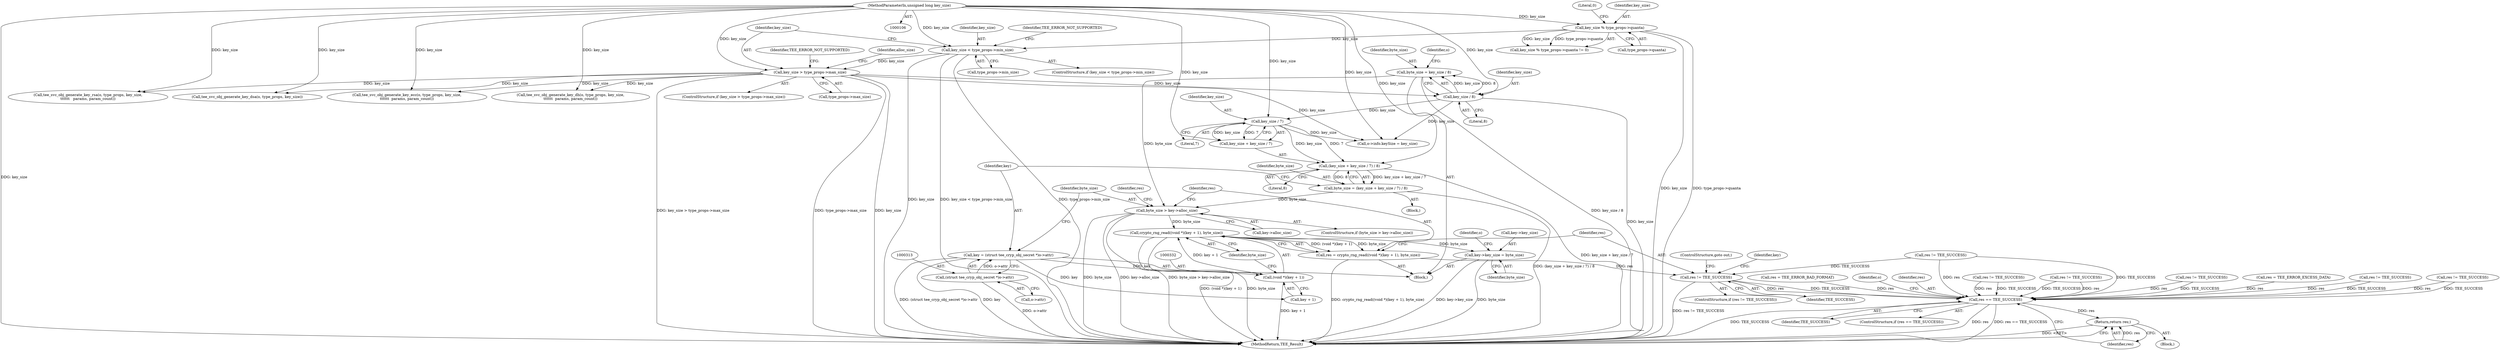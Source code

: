 digraph "0_optee_os_a637243270fc1faae16de059091795c32d86e65e_0@API" {
"1000330" [label="(Call,crypto_rng_read((void *)(key + 1), byte_size))"];
"1000331" [label="(Call,(void *)(key + 1))"];
"1000310" [label="(Call,key = (struct tee_cryp_obj_secret *)o->attr)"];
"1000312" [label="(Call,(struct tee_cryp_obj_secret *)o->attr)"];
"1000318" [label="(Call,byte_size > key->alloc_size)"];
"1000279" [label="(Call,byte_size = key_size / 8)"];
"1000281" [label="(Call,key_size / 8)"];
"1000206" [label="(Call,key_size > type_props->max_size)"];
"1000198" [label="(Call,key_size < type_props->min_size)"];
"1000189" [label="(Call,key_size % type_props->quanta)"];
"1000108" [label="(MethodParameterIn,unsigned long key_size)"];
"1000301" [label="(Call,byte_size = (key_size + key_size / 7) / 8)"];
"1000303" [label="(Call,(key_size + key_size / 7) / 8)"];
"1000306" [label="(Call,key_size / 7)"];
"1000328" [label="(Call,res = crypto_rng_read((void *)(key + 1), byte_size))"];
"1000338" [label="(Call,res != TEE_SUCCESS)"];
"1000426" [label="(Call,res == TEE_SUCCESS)"];
"1000444" [label="(Return,return res;)"];
"1000342" [label="(Call,key->key_size = byte_size)"];
"1000188" [label="(Call,key_size % type_props->quanta != 0)"];
"1000206" [label="(Call,key_size > type_props->max_size)"];
"1000337" [label="(ControlStructure,if (res != TEE_SUCCESS))"];
"1000212" [label="(Identifier,TEE_ERROR_NOT_SUPPORTED)"];
"1000426" [label="(Call,res == TEE_SUCCESS)"];
"1000346" [label="(Identifier,byte_size)"];
"1000280" [label="(Identifier,byte_size)"];
"1000306" [label="(Call,key_size / 7)"];
"1000309" [label="(Literal,8)"];
"1000382" [label="(Call,res != TEE_SUCCESS)"];
"1000208" [label="(Call,type_props->max_size)"];
"1000446" [label="(MethodReturn,TEE_Result)"];
"1000329" [label="(Identifier,res)"];
"1000111" [label="(Block,)"];
"1000190" [label="(Identifier,key_size)"];
"1000319" [label="(Identifier,byte_size)"];
"1000330" [label="(Call,crypto_rng_read((void *)(key + 1), byte_size))"];
"1000308" [label="(Literal,7)"];
"1000301" [label="(Call,byte_size = (key_size + key_size / 7) / 8)"];
"1000258" [label="(Call,res != TEE_SUCCESS)"];
"1000369" [label="(Call,res != TEE_SUCCESS)"];
"1000324" [label="(Call,res = TEE_ERROR_EXCESS_DATA)"];
"1000246" [label="(Call,res != TEE_SUCCESS)"];
"1000413" [label="(Call,res != TEE_SUCCESS)"];
"1000377" [label="(Call,tee_svc_obj_generate_key_dsa(o, type_props, key_size))"];
"1000343" [label="(Call,key->key_size)"];
"1000304" [label="(Call,key_size + key_size / 7)"];
"1000444" [label="(Return,return res;)"];
"1000397" [label="(Call,res != TEE_SUCCESS)"];
"1000108" [label="(MethodParameterIn,unsigned long key_size)"];
"1000430" [label="(Call,o->info.keySize = key_size)"];
"1000325" [label="(Identifier,res)"];
"1000289" [label="(Identifier,o)"];
"1000406" [label="(Call,tee_svc_obj_generate_key_ecc(o, type_props, key_size,\n\t\t\t\t\t\t  params, param_count))"];
"1000318" [label="(Call,byte_size > key->alloc_size)"];
"1000279" [label="(Call,byte_size = key_size / 8)"];
"1000189" [label="(Call,key_size % type_props->quanta)"];
"1000342" [label="(Call,key->key_size = byte_size)"];
"1000282" [label="(Identifier,key_size)"];
"1000207" [label="(Identifier,key_size)"];
"1000445" [label="(Identifier,res)"];
"1000349" [label="(Identifier,o)"];
"1000200" [label="(Call,type_props->min_size)"];
"1000419" [label="(Call,res = TEE_ERROR_BAD_FORMAT)"];
"1000194" [label="(Literal,0)"];
"1000331" [label="(Call,(void *)(key + 1))"];
"1000303" [label="(Call,(key_size + key_size / 7) / 8)"];
"1000311" [label="(Identifier,key)"];
"1000341" [label="(ControlStructure,goto out;)"];
"1000336" [label="(Identifier,byte_size)"];
"1000428" [label="(Identifier,TEE_SUCCESS)"];
"1000205" [label="(ControlStructure,if (key_size > type_props->max_size))"];
"1000310" [label="(Call,key = (struct tee_cryp_obj_secret *)o->attr)"];
"1000283" [label="(Literal,8)"];
"1000199" [label="(Identifier,key_size)"];
"1000320" [label="(Call,key->alloc_size)"];
"1000433" [label="(Identifier,o)"];
"1000338" [label="(Call,res != TEE_SUCCESS)"];
"1000204" [label="(Identifier,TEE_ERROR_NOT_SUPPORTED)"];
"1000314" [label="(Call,o->attr)"];
"1000333" [label="(Call,key + 1)"];
"1000344" [label="(Identifier,key)"];
"1000425" [label="(ControlStructure,if (res == TEE_SUCCESS))"];
"1000427" [label="(Identifier,res)"];
"1000215" [label="(Identifier,alloc_size)"];
"1000340" [label="(Identifier,TEE_SUCCESS)"];
"1000317" [label="(ControlStructure,if (byte_size > key->alloc_size))"];
"1000281" [label="(Call,key_size / 8)"];
"1000390" [label="(Call,tee_svc_obj_generate_key_dh(o, type_props, key_size,\n\t\t\t\t\t\t  params, param_count))"];
"1000302" [label="(Identifier,byte_size)"];
"1000339" [label="(Identifier,res)"];
"1000307" [label="(Identifier,key_size)"];
"1000328" [label="(Call,res = crypto_rng_read((void *)(key + 1), byte_size))"];
"1000198" [label="(Call,key_size < type_props->min_size)"];
"1000362" [label="(Call,tee_svc_obj_generate_key_rsa(o, type_props, key_size,\n\t\t\t\t\t\t   params, param_count))"];
"1000191" [label="(Call,type_props->quanta)"];
"1000312" [label="(Call,(struct tee_cryp_obj_secret *)o->attr)"];
"1000197" [label="(ControlStructure,if (key_size < type_props->min_size))"];
"1000268" [label="(Block,)"];
"1000300" [label="(Block,)"];
"1000330" -> "1000328"  [label="AST: "];
"1000330" -> "1000336"  [label="CFG: "];
"1000331" -> "1000330"  [label="AST: "];
"1000336" -> "1000330"  [label="AST: "];
"1000328" -> "1000330"  [label="CFG: "];
"1000330" -> "1000446"  [label="DDG: (void *)(key + 1)"];
"1000330" -> "1000446"  [label="DDG: byte_size"];
"1000330" -> "1000328"  [label="DDG: (void *)(key + 1)"];
"1000330" -> "1000328"  [label="DDG: byte_size"];
"1000331" -> "1000330"  [label="DDG: key + 1"];
"1000318" -> "1000330"  [label="DDG: byte_size"];
"1000330" -> "1000342"  [label="DDG: byte_size"];
"1000331" -> "1000333"  [label="CFG: "];
"1000332" -> "1000331"  [label="AST: "];
"1000333" -> "1000331"  [label="AST: "];
"1000336" -> "1000331"  [label="CFG: "];
"1000331" -> "1000446"  [label="DDG: key + 1"];
"1000310" -> "1000331"  [label="DDG: key"];
"1000310" -> "1000268"  [label="AST: "];
"1000310" -> "1000312"  [label="CFG: "];
"1000311" -> "1000310"  [label="AST: "];
"1000312" -> "1000310"  [label="AST: "];
"1000319" -> "1000310"  [label="CFG: "];
"1000310" -> "1000446"  [label="DDG: (struct tee_cryp_obj_secret *)o->attr"];
"1000310" -> "1000446"  [label="DDG: key"];
"1000312" -> "1000310"  [label="DDG: o->attr"];
"1000310" -> "1000333"  [label="DDG: key"];
"1000312" -> "1000314"  [label="CFG: "];
"1000313" -> "1000312"  [label="AST: "];
"1000314" -> "1000312"  [label="AST: "];
"1000312" -> "1000446"  [label="DDG: o->attr"];
"1000318" -> "1000317"  [label="AST: "];
"1000318" -> "1000320"  [label="CFG: "];
"1000319" -> "1000318"  [label="AST: "];
"1000320" -> "1000318"  [label="AST: "];
"1000325" -> "1000318"  [label="CFG: "];
"1000329" -> "1000318"  [label="CFG: "];
"1000318" -> "1000446"  [label="DDG: byte_size > key->alloc_size"];
"1000318" -> "1000446"  [label="DDG: byte_size"];
"1000318" -> "1000446"  [label="DDG: key->alloc_size"];
"1000279" -> "1000318"  [label="DDG: byte_size"];
"1000301" -> "1000318"  [label="DDG: byte_size"];
"1000279" -> "1000268"  [label="AST: "];
"1000279" -> "1000281"  [label="CFG: "];
"1000280" -> "1000279"  [label="AST: "];
"1000281" -> "1000279"  [label="AST: "];
"1000289" -> "1000279"  [label="CFG: "];
"1000279" -> "1000446"  [label="DDG: key_size / 8"];
"1000281" -> "1000279"  [label="DDG: key_size"];
"1000281" -> "1000279"  [label="DDG: 8"];
"1000281" -> "1000283"  [label="CFG: "];
"1000282" -> "1000281"  [label="AST: "];
"1000283" -> "1000281"  [label="AST: "];
"1000281" -> "1000446"  [label="DDG: key_size"];
"1000206" -> "1000281"  [label="DDG: key_size"];
"1000108" -> "1000281"  [label="DDG: key_size"];
"1000281" -> "1000306"  [label="DDG: key_size"];
"1000281" -> "1000430"  [label="DDG: key_size"];
"1000206" -> "1000205"  [label="AST: "];
"1000206" -> "1000208"  [label="CFG: "];
"1000207" -> "1000206"  [label="AST: "];
"1000208" -> "1000206"  [label="AST: "];
"1000212" -> "1000206"  [label="CFG: "];
"1000215" -> "1000206"  [label="CFG: "];
"1000206" -> "1000446"  [label="DDG: key_size > type_props->max_size"];
"1000206" -> "1000446"  [label="DDG: type_props->max_size"];
"1000206" -> "1000446"  [label="DDG: key_size"];
"1000198" -> "1000206"  [label="DDG: key_size"];
"1000108" -> "1000206"  [label="DDG: key_size"];
"1000206" -> "1000362"  [label="DDG: key_size"];
"1000206" -> "1000377"  [label="DDG: key_size"];
"1000206" -> "1000390"  [label="DDG: key_size"];
"1000206" -> "1000406"  [label="DDG: key_size"];
"1000206" -> "1000430"  [label="DDG: key_size"];
"1000198" -> "1000197"  [label="AST: "];
"1000198" -> "1000200"  [label="CFG: "];
"1000199" -> "1000198"  [label="AST: "];
"1000200" -> "1000198"  [label="AST: "];
"1000204" -> "1000198"  [label="CFG: "];
"1000207" -> "1000198"  [label="CFG: "];
"1000198" -> "1000446"  [label="DDG: type_props->min_size"];
"1000198" -> "1000446"  [label="DDG: key_size"];
"1000198" -> "1000446"  [label="DDG: key_size < type_props->min_size"];
"1000189" -> "1000198"  [label="DDG: key_size"];
"1000108" -> "1000198"  [label="DDG: key_size"];
"1000189" -> "1000188"  [label="AST: "];
"1000189" -> "1000191"  [label="CFG: "];
"1000190" -> "1000189"  [label="AST: "];
"1000191" -> "1000189"  [label="AST: "];
"1000194" -> "1000189"  [label="CFG: "];
"1000189" -> "1000446"  [label="DDG: key_size"];
"1000189" -> "1000446"  [label="DDG: type_props->quanta"];
"1000189" -> "1000188"  [label="DDG: key_size"];
"1000189" -> "1000188"  [label="DDG: type_props->quanta"];
"1000108" -> "1000189"  [label="DDG: key_size"];
"1000108" -> "1000106"  [label="AST: "];
"1000108" -> "1000446"  [label="DDG: key_size"];
"1000108" -> "1000303"  [label="DDG: key_size"];
"1000108" -> "1000304"  [label="DDG: key_size"];
"1000108" -> "1000306"  [label="DDG: key_size"];
"1000108" -> "1000362"  [label="DDG: key_size"];
"1000108" -> "1000377"  [label="DDG: key_size"];
"1000108" -> "1000390"  [label="DDG: key_size"];
"1000108" -> "1000406"  [label="DDG: key_size"];
"1000108" -> "1000430"  [label="DDG: key_size"];
"1000301" -> "1000300"  [label="AST: "];
"1000301" -> "1000303"  [label="CFG: "];
"1000302" -> "1000301"  [label="AST: "];
"1000303" -> "1000301"  [label="AST: "];
"1000311" -> "1000301"  [label="CFG: "];
"1000301" -> "1000446"  [label="DDG: (key_size + key_size / 7) / 8"];
"1000303" -> "1000301"  [label="DDG: key_size + key_size / 7"];
"1000303" -> "1000301"  [label="DDG: 8"];
"1000303" -> "1000309"  [label="CFG: "];
"1000304" -> "1000303"  [label="AST: "];
"1000309" -> "1000303"  [label="AST: "];
"1000303" -> "1000446"  [label="DDG: key_size + key_size / 7"];
"1000306" -> "1000303"  [label="DDG: key_size"];
"1000306" -> "1000303"  [label="DDG: 7"];
"1000306" -> "1000304"  [label="AST: "];
"1000306" -> "1000308"  [label="CFG: "];
"1000307" -> "1000306"  [label="AST: "];
"1000308" -> "1000306"  [label="AST: "];
"1000304" -> "1000306"  [label="CFG: "];
"1000306" -> "1000304"  [label="DDG: key_size"];
"1000306" -> "1000304"  [label="DDG: 7"];
"1000306" -> "1000430"  [label="DDG: key_size"];
"1000328" -> "1000268"  [label="AST: "];
"1000329" -> "1000328"  [label="AST: "];
"1000339" -> "1000328"  [label="CFG: "];
"1000328" -> "1000446"  [label="DDG: crypto_rng_read((void *)(key + 1), byte_size)"];
"1000328" -> "1000338"  [label="DDG: res"];
"1000338" -> "1000337"  [label="AST: "];
"1000338" -> "1000340"  [label="CFG: "];
"1000339" -> "1000338"  [label="AST: "];
"1000340" -> "1000338"  [label="AST: "];
"1000341" -> "1000338"  [label="CFG: "];
"1000344" -> "1000338"  [label="CFG: "];
"1000338" -> "1000446"  [label="DDG: res != TEE_SUCCESS"];
"1000258" -> "1000338"  [label="DDG: TEE_SUCCESS"];
"1000338" -> "1000426"  [label="DDG: res"];
"1000338" -> "1000426"  [label="DDG: TEE_SUCCESS"];
"1000426" -> "1000425"  [label="AST: "];
"1000426" -> "1000428"  [label="CFG: "];
"1000427" -> "1000426"  [label="AST: "];
"1000428" -> "1000426"  [label="AST: "];
"1000433" -> "1000426"  [label="CFG: "];
"1000445" -> "1000426"  [label="CFG: "];
"1000426" -> "1000446"  [label="DDG: TEE_SUCCESS"];
"1000426" -> "1000446"  [label="DDG: res"];
"1000426" -> "1000446"  [label="DDG: res == TEE_SUCCESS"];
"1000258" -> "1000426"  [label="DDG: res"];
"1000258" -> "1000426"  [label="DDG: TEE_SUCCESS"];
"1000382" -> "1000426"  [label="DDG: res"];
"1000382" -> "1000426"  [label="DDG: TEE_SUCCESS"];
"1000397" -> "1000426"  [label="DDG: res"];
"1000397" -> "1000426"  [label="DDG: TEE_SUCCESS"];
"1000369" -> "1000426"  [label="DDG: res"];
"1000369" -> "1000426"  [label="DDG: TEE_SUCCESS"];
"1000324" -> "1000426"  [label="DDG: res"];
"1000246" -> "1000426"  [label="DDG: res"];
"1000246" -> "1000426"  [label="DDG: TEE_SUCCESS"];
"1000419" -> "1000426"  [label="DDG: res"];
"1000413" -> "1000426"  [label="DDG: res"];
"1000413" -> "1000426"  [label="DDG: TEE_SUCCESS"];
"1000426" -> "1000444"  [label="DDG: res"];
"1000444" -> "1000111"  [label="AST: "];
"1000444" -> "1000445"  [label="CFG: "];
"1000445" -> "1000444"  [label="AST: "];
"1000446" -> "1000444"  [label="CFG: "];
"1000444" -> "1000446"  [label="DDG: <RET>"];
"1000445" -> "1000444"  [label="DDG: res"];
"1000342" -> "1000268"  [label="AST: "];
"1000342" -> "1000346"  [label="CFG: "];
"1000343" -> "1000342"  [label="AST: "];
"1000346" -> "1000342"  [label="AST: "];
"1000349" -> "1000342"  [label="CFG: "];
"1000342" -> "1000446"  [label="DDG: key->key_size"];
"1000342" -> "1000446"  [label="DDG: byte_size"];
}
